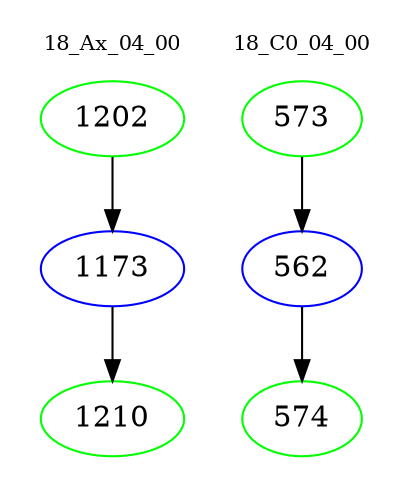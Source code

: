 digraph{
subgraph cluster_0 {
color = white
label = "18_Ax_04_00";
fontsize=10;
T0_1202 [label="1202", color="green"]
T0_1202 -> T0_1173 [color="black"]
T0_1173 [label="1173", color="blue"]
T0_1173 -> T0_1210 [color="black"]
T0_1210 [label="1210", color="green"]
}
subgraph cluster_1 {
color = white
label = "18_C0_04_00";
fontsize=10;
T1_573 [label="573", color="green"]
T1_573 -> T1_562 [color="black"]
T1_562 [label="562", color="blue"]
T1_562 -> T1_574 [color="black"]
T1_574 [label="574", color="green"]
}
}
